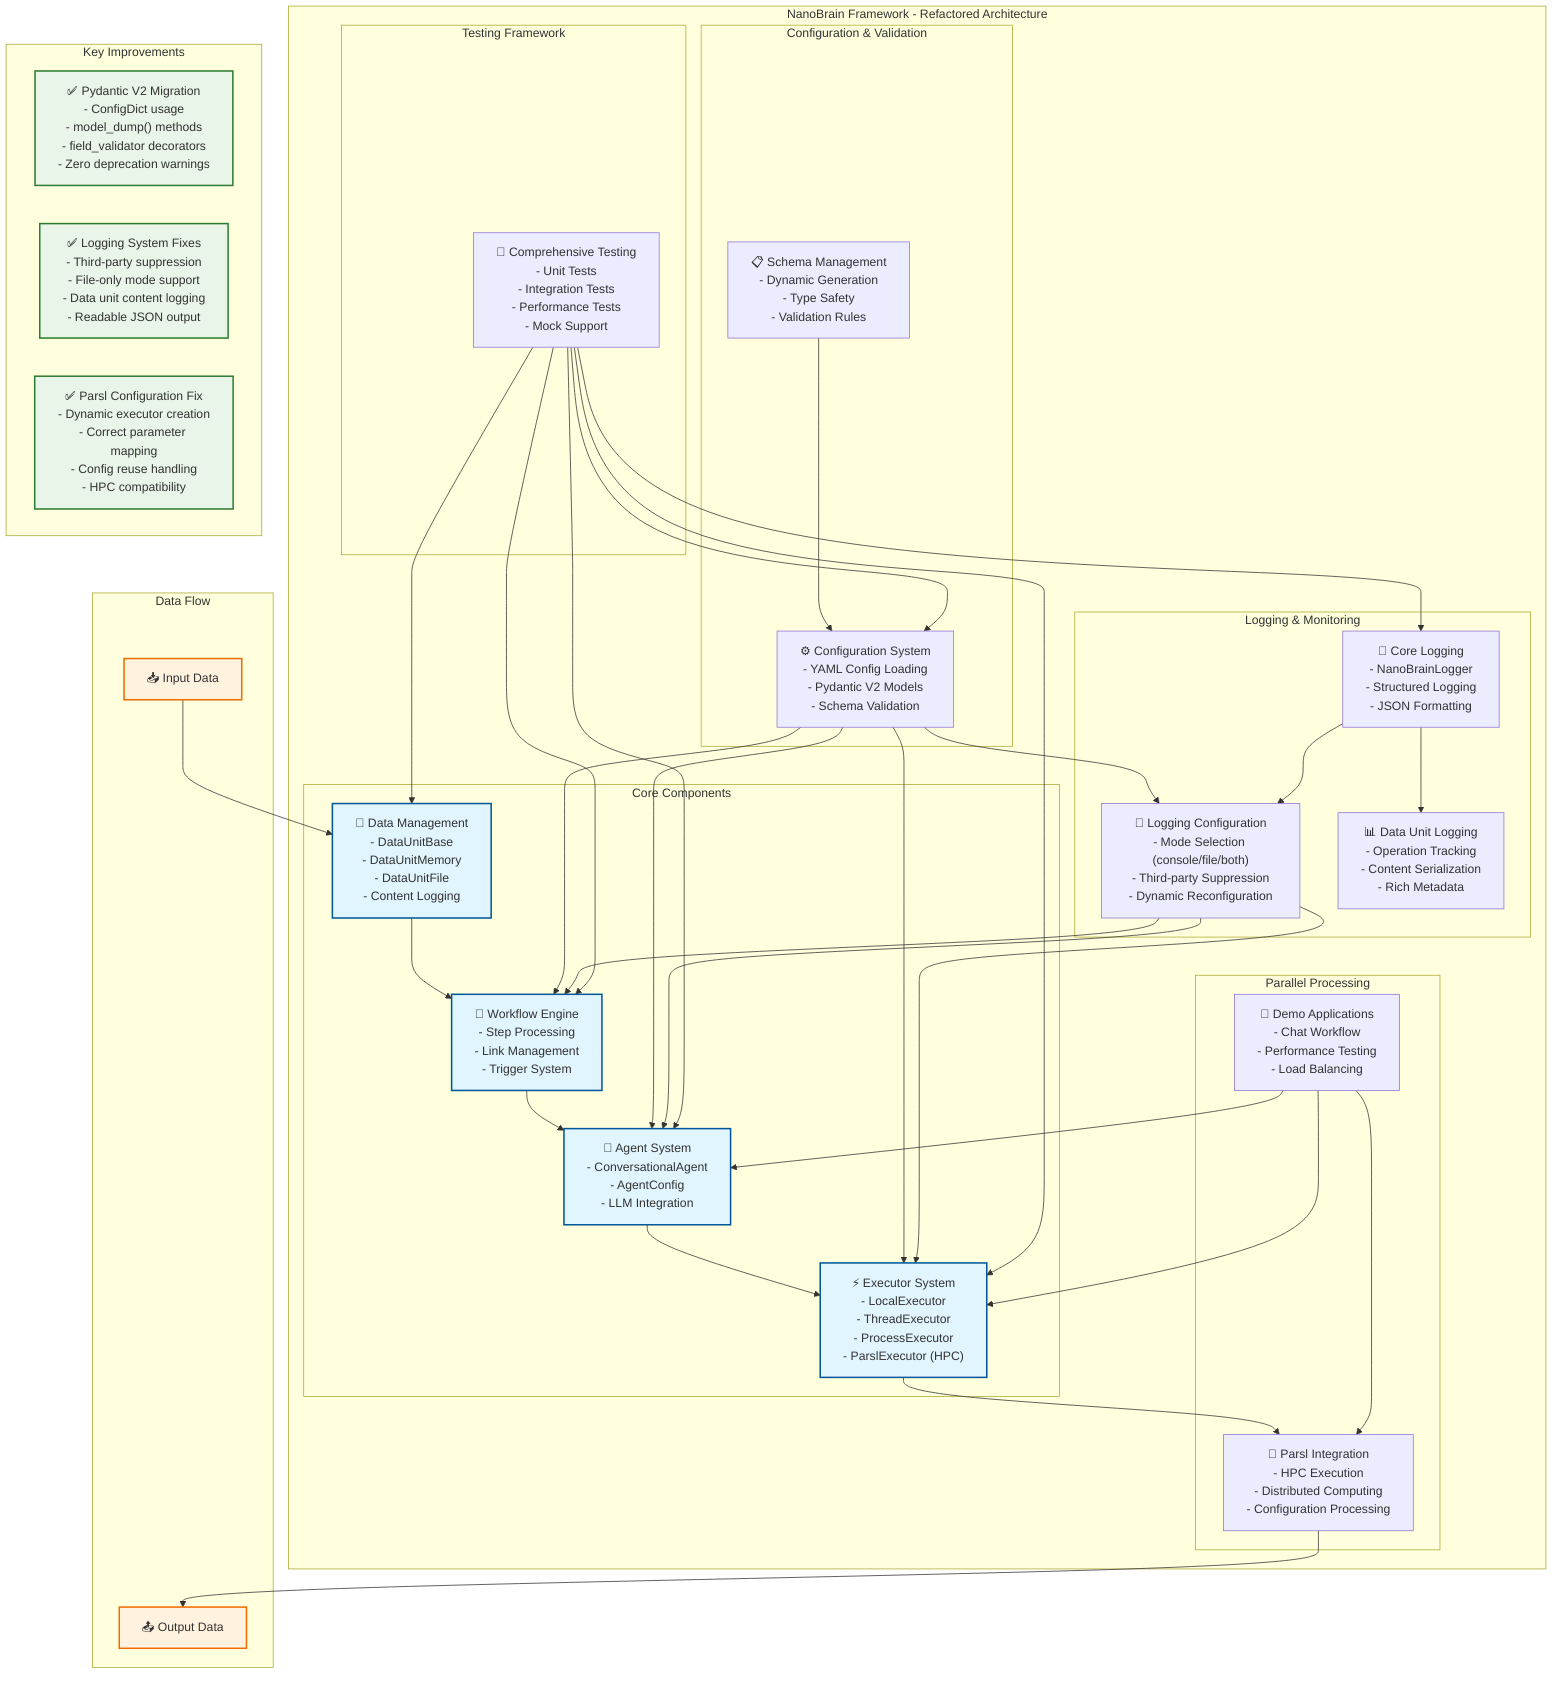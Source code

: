 graph TB
    subgraph "NanoBrain Framework - Refactored Architecture"
        subgraph "Core Components"
            Agent["🤖 Agent System<br/>- ConversationalAgent<br/>- AgentConfig<br/>- LLM Integration"]
            Executor["⚡ Executor System<br/>- LocalExecutor<br/>- ThreadExecutor<br/>- ProcessExecutor<br/>- ParslExecutor (HPC)"]
            DataUnit["💾 Data Management<br/>- DataUnitBase<br/>- DataUnitMemory<br/>- DataUnitFile<br/>- Content Logging"]
            Workflow["🔄 Workflow Engine<br/>- Step Processing<br/>- Link Management<br/>- Trigger System"]
        end

        subgraph "Configuration & Validation"
            Config["⚙️ Configuration System<br/>- YAML Config Loading<br/>- Pydantic V2 Models<br/>- Schema Validation"]
            Schema["📋 Schema Management<br/>- Dynamic Generation<br/>- Type Safety<br/>- Validation Rules"]
        end

        subgraph "Logging & Monitoring"
            LogCore["📝 Core Logging<br/>- NanoBrainLogger<br/>- Structured Logging<br/>- JSON Formatting"]
            LogConfig["🔧 Logging Configuration<br/>- Mode Selection (console/file/both)<br/>- Third-party Suppression<br/>- Dynamic Reconfiguration"]
            LogData["📊 Data Unit Logging<br/>- Operation Tracking<br/>- Content Serialization<br/>- Rich Metadata"]
        end

        subgraph "Parallel Processing"
            Parsl["🚀 Parsl Integration<br/>- HPC Execution<br/>- Distributed Computing<br/>- Configuration Processing"]
            Demo["🎯 Demo Applications<br/>- Chat Workflow<br/>- Performance Testing<br/>- Load Balancing"]
        end

        subgraph "Testing Framework"
            Tests["🧪 Comprehensive Testing<br/>- Unit Tests<br/>- Integration Tests<br/>- Performance Tests<br/>- Mock Support"]
        end
    end

    subgraph "Key Improvements"
        Pydantic["✅ Pydantic V2 Migration<br/>- ConfigDict usage<br/>- model_dump() methods<br/>- field_validator decorators<br/>- Zero deprecation warnings"]
        
        LogFix["✅ Logging System Fixes<br/>- Third-party suppression<br/>- File-only mode support<br/>- Data unit content logging<br/>- Readable JSON output"]
        
        ParslFix["✅ Parsl Configuration Fix<br/>- Dynamic executor creation<br/>- Correct parameter mapping<br/>- Config reuse handling<br/>- HPC compatibility"]
    end

    subgraph "Data Flow"
        Input["📥 Input Data"] --> DataUnit
        DataUnit --> Workflow
        Workflow --> Agent
        Agent --> Executor
        Executor --> Parsl
        Parsl --> Output["📤 Output Data"]
    end

    %% Connections
    Config --> Agent
    Config --> Executor
    Config --> Workflow
    Config --> LogConfig
    
    Schema --> Config
    
    LogCore --> LogConfig
    LogCore --> LogData
    LogConfig --> Agent
    LogConfig --> Executor
    LogConfig --> Workflow
    
    Tests --> Agent
    Tests --> Executor
    Tests --> DataUnit
    Tests --> Workflow
    Tests --> Config
    Tests --> LogCore
    
    Demo --> Parsl
    Demo --> Agent
    Demo --> Executor
    
    %% Styling
    classDef coreComponent fill:#e1f5fe,stroke:#01579b,stroke-width:2px
    classDef improvement fill:#e8f5e8,stroke:#2e7d32,stroke-width:2px
    classDef dataFlow fill:#fff3e0,stroke:#ef6c00,stroke-width:2px
    
    class Agent,Executor,DataUnit,Workflow coreComponent
    class Pydantic,LogFix,ParslFix improvement
    class Input,Output dataFlow